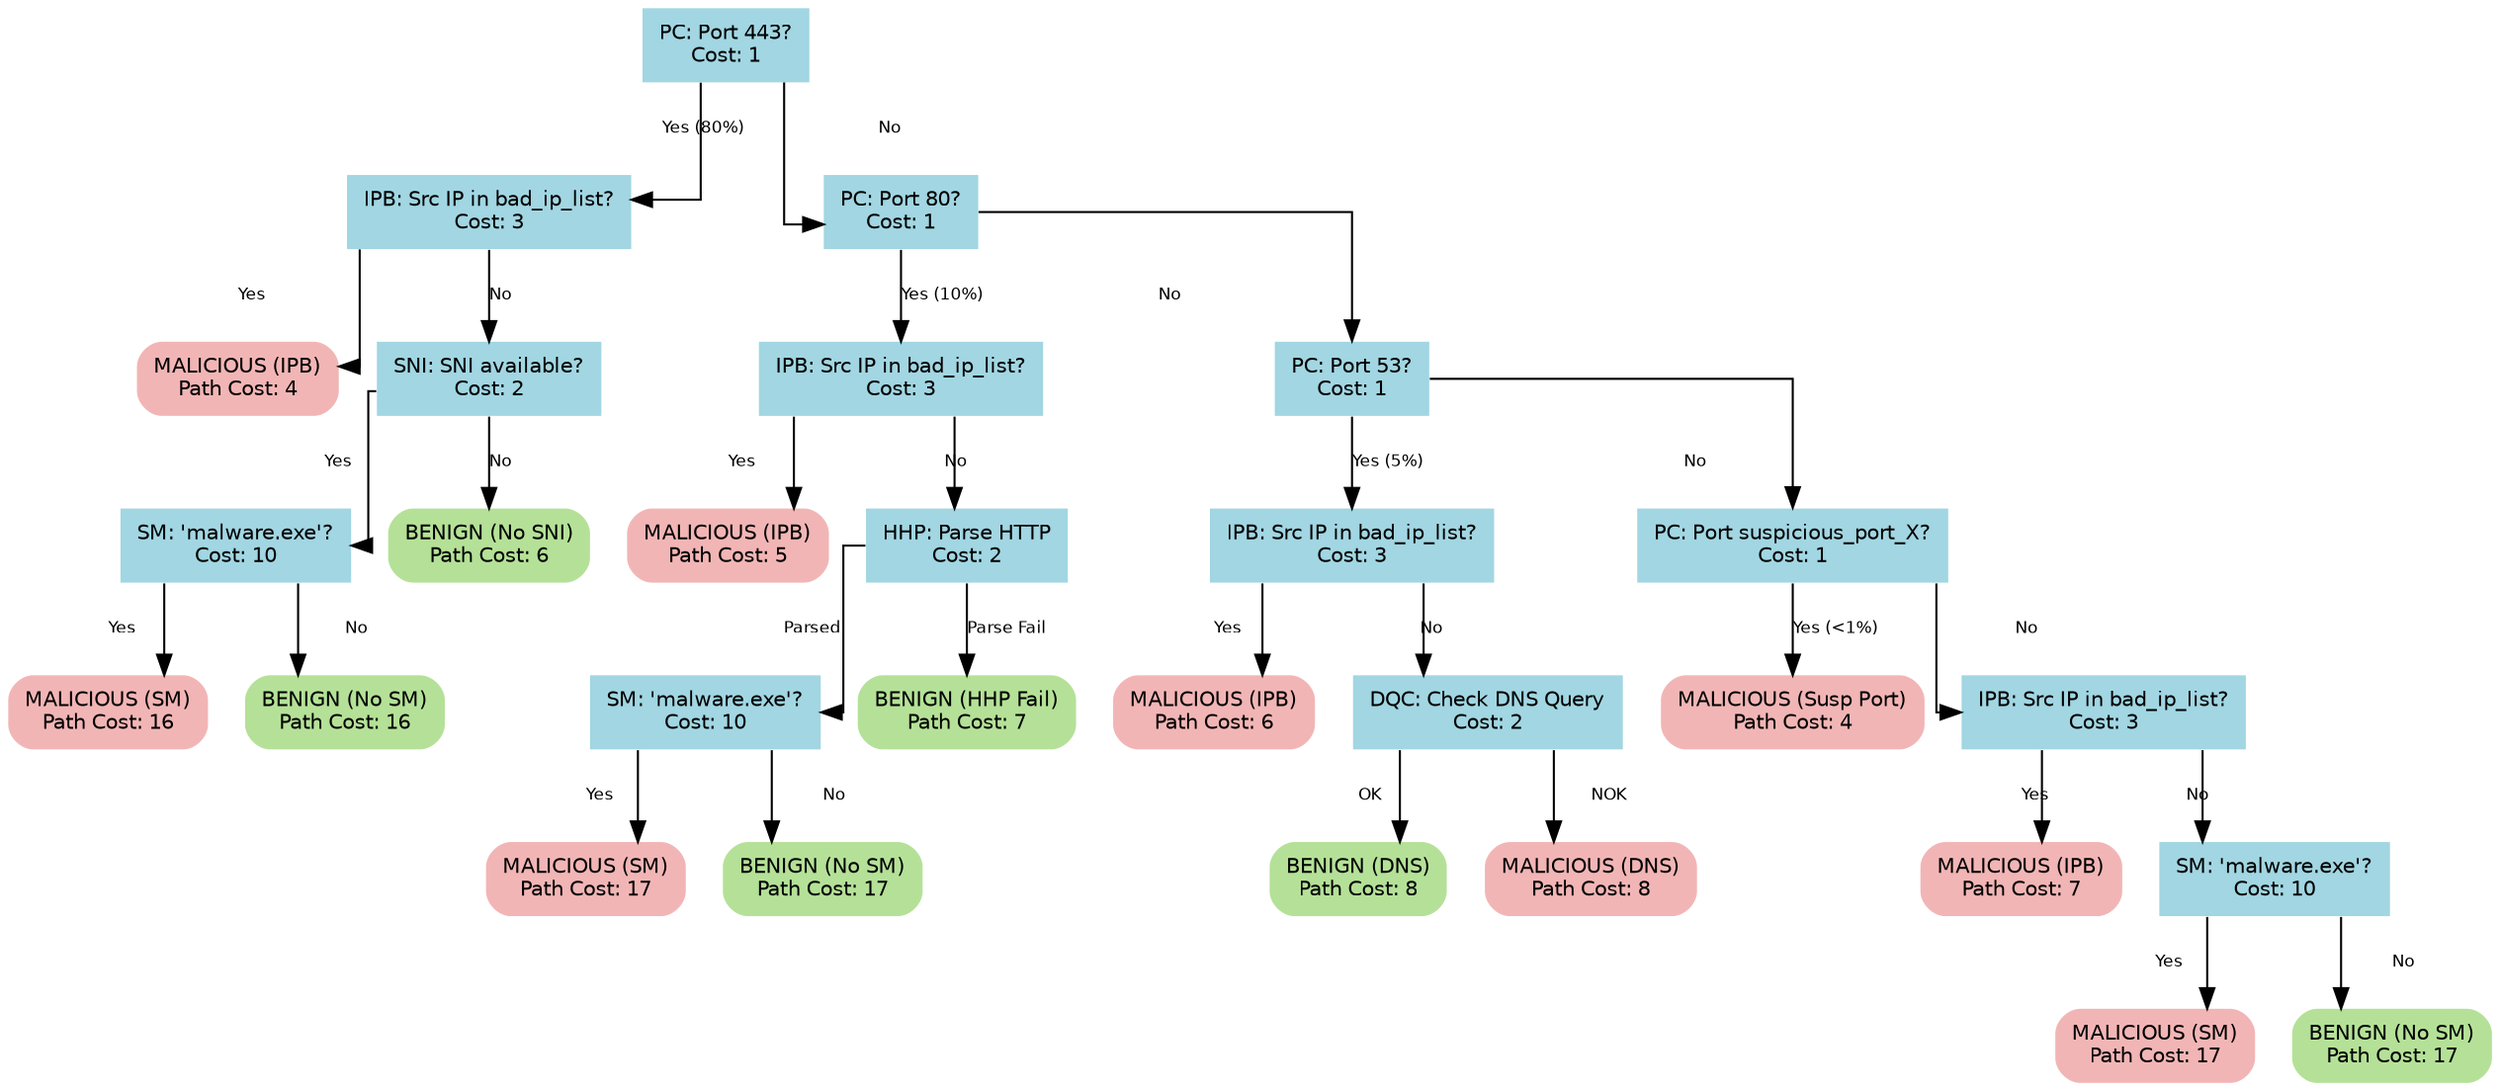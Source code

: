 digraph {
	graph [rankdir=TB splines=ortho]
	node [fontname=Helvetica fontsize=10]
	edge [fontname=Helvetica fontsize=8]
	T1_ROOT [label="PC: Port 443?
Cost: 1" color=none fillcolor="#a1d6e2" shape=box style=filled]
	T1_ROOT -> T1_N1 [label="Yes (80%)"]
	T1_ROOT -> T1_N5 [label=No]
	T1_N1 [label="IPB: Src IP in bad_ip_list?
Cost: 3" color=none fillcolor="#a1d6e2" shape=box style=filled]
	T1_N1 -> T1_OUT_MAL_IPB1 [label=Yes]
	T1_N1 -> T1_N2 [label=No]
	T1_OUT_MAL_IPB1 [label="MALICIOUS (IPB)
Path Cost: 4" color=none fillcolor="#f2b5b5" shape=box style="filled,rounded"]
	T1_N2 [label="SNI: SNI available?
Cost: 2" color=none fillcolor="#a1d6e2" shape=box style=filled]
	T1_N2 -> T1_N3 [label=Yes]
	T1_N2 -> T1_OUT_BEN_NO_SNI [label=No]
	T1_OUT_BEN_NO_SNI [label="BENIGN (No SNI)
Path Cost: 6" color=none fillcolor="#b4e197" shape=box style="filled,rounded"]
	T1_N3 [label="SM: 'malware.exe'?
Cost: 10" color=none fillcolor="#a1d6e2" shape=box style=filled]
	T1_N3 -> T1_OUT_MAL_SM1 [label=Yes]
	T1_N3 -> T1_OUT_BEN_SM1 [label=No]
	T1_OUT_MAL_SM1 [label="MALICIOUS (SM)
Path Cost: 16" color=none fillcolor="#f2b5b5" shape=box style="filled,rounded"]
	T1_OUT_BEN_SM1 [label="BENIGN (No SM)
Path Cost: 16" color=none fillcolor="#b4e197" shape=box style="filled,rounded"]
	T1_N5 [label="PC: Port 80?
Cost: 1" color=none fillcolor="#a1d6e2" shape=box style=filled]
	T1_N5 -> T1_N6 [label="Yes (10%)"]
	T1_N5 -> T1_N9 [label=No]
	T1_N6 [label="IPB: Src IP in bad_ip_list?
Cost: 3" color=none fillcolor="#a1d6e2" shape=box style=filled]
	T1_N6 -> T1_OUT_MAL_IPB2 [label=Yes]
	T1_N6 -> T1_N7 [label=No]
	T1_OUT_MAL_IPB2 [label="MALICIOUS (IPB)
Path Cost: 5" color=none fillcolor="#f2b5b5" shape=box style="filled,rounded"]
	T1_N7 [label="HHP: Parse HTTP
Cost: 2" color=none fillcolor="#a1d6e2" shape=box style=filled]
	T1_N7 -> T1_N8 [label=Parsed]
	T1_N7 -> T1_OUT_BEN_NO_HHP [label="Parse Fail"]
	T1_OUT_BEN_NO_HHP [label="BENIGN (HHP Fail)
Path Cost: 7" color=none fillcolor="#b4e197" shape=box style="filled,rounded"]
	T1_N8 [label="SM: 'malware.exe'?
Cost: 10" color=none fillcolor="#a1d6e2" shape=box style=filled]
	T1_N8 -> T1_OUT_MAL_SM2 [label=Yes]
	T1_N8 -> T1_OUT_BEN_SM2 [label=No]
	T1_OUT_MAL_SM2 [label="MALICIOUS (SM)
Path Cost: 17" color=none fillcolor="#f2b5b5" shape=box style="filled,rounded"]
	T1_OUT_BEN_SM2 [label="BENIGN (No SM)
Path Cost: 17" color=none fillcolor="#b4e197" shape=box style="filled,rounded"]
	T1_N9 [label="PC: Port 53?
Cost: 1" color=none fillcolor="#a1d6e2" shape=box style=filled]
	T1_N9 -> T1_N10 [label="Yes (5%)"]
	T1_N9 -> T1_N12 [label=No]
	T1_N10 [label="IPB: Src IP in bad_ip_list?
Cost: 3" color=none fillcolor="#a1d6e2" shape=box style=filled]
	T1_N10 -> T1_OUT_MAL_IPB3 [label=Yes]
	T1_N10 -> T1_N11 [label=No]
	T1_OUT_MAL_IPB3 [label="MALICIOUS (IPB)
Path Cost: 6" color=none fillcolor="#f2b5b5" shape=box style="filled,rounded"]
	T1_N11 [label="DQC: Check DNS Query
Cost: 2" color=none fillcolor="#a1d6e2" shape=box style=filled]
	T1_N11 -> T1_OUT_BEN_DNS [label=OK]
	T1_N11 -> T1_OUT_MAL_DNS [label=NOK]
	T1_OUT_BEN_DNS [label="BENIGN (DNS)
Path Cost: 8" color=none fillcolor="#b4e197" shape=box style="filled,rounded"]
	T1_OUT_MAL_DNS [label="MALICIOUS (DNS)
Path Cost: 8" color=none fillcolor="#f2b5b5" shape=box style="filled,rounded"]
	T1_N12 [label="PC: Port suspicious_port_X?
Cost: 1" color=none fillcolor="#a1d6e2" shape=box style=filled]
	T1_N12 -> T1_OUT_MAL_SUSP_PORT [label="Yes (<1%)"]
	T1_N12 -> T1_N13 [label=No]
	T1_OUT_MAL_SUSP_PORT [label="MALICIOUS (Susp Port)
Path Cost: 4" color=none fillcolor="#f2b5b5" shape=box style="filled,rounded"]
	T1_N13 [label="IPB: Src IP in bad_ip_list?
Cost: 3" color=none fillcolor="#a1d6e2" shape=box style=filled]
	T1_N13 -> T1_OUT_MAL_IPB4 [label=Yes]
	T1_N13 -> T1_N14 [label=No]
	T1_OUT_MAL_IPB4 [label="MALICIOUS (IPB)
Path Cost: 7" color=none fillcolor="#f2b5b5" shape=box style="filled,rounded"]
	T1_N14 [label="SM: 'malware.exe'?
Cost: 10" color=none fillcolor="#a1d6e2" shape=box style=filled]
	T1_N14 -> T1_OUT_MAL_SM3 [label=Yes]
	T1_N14 -> T1_OUT_BEN_SM3 [label=No]
	T1_OUT_MAL_SM3 [label="MALICIOUS (SM)
Path Cost: 17" color=none fillcolor="#f2b5b5" shape=box style="filled,rounded"]
	T1_OUT_BEN_SM3 [label="BENIGN (No SM)
Path Cost: 17" color=none fillcolor="#b4e197" shape=box style="filled,rounded"]
}
